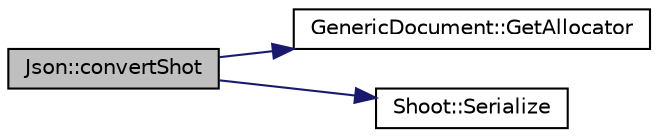 digraph "Json::convertShot"
{
 // LATEX_PDF_SIZE
  edge [fontname="Helvetica",fontsize="10",labelfontname="Helvetica",labelfontsize="10"];
  node [fontname="Helvetica",fontsize="10",shape=record];
  rankdir="LR";
  Node1 [label="Json::convertShot",height=0.2,width=0.4,color="black", fillcolor="grey75", style="filled", fontcolor="black",tooltip="Convert from Shoot.h to string json."];
  Node1 -> Node2 [color="midnightblue",fontsize="10",style="solid",fontname="Helvetica"];
  Node2 [label="GenericDocument::GetAllocator",height=0.2,width=0.4,color="black", fillcolor="white", style="filled",URL="$class_generic_document.html#aa4609d6b19f86aec1a6b96edf2c27686",tooltip="Get the allocator of this document."];
  Node1 -> Node3 [color="midnightblue",fontsize="10",style="solid",fontname="Helvetica"];
  Node3 [label="Shoot::Serialize",height=0.2,width=0.4,color="black", fillcolor="white", style="filled",URL="$class_shoot.html#a1cfa913c2c1a0b54c726279db88a4a8c",tooltip="Method for loading the object's information into a json."];
}
